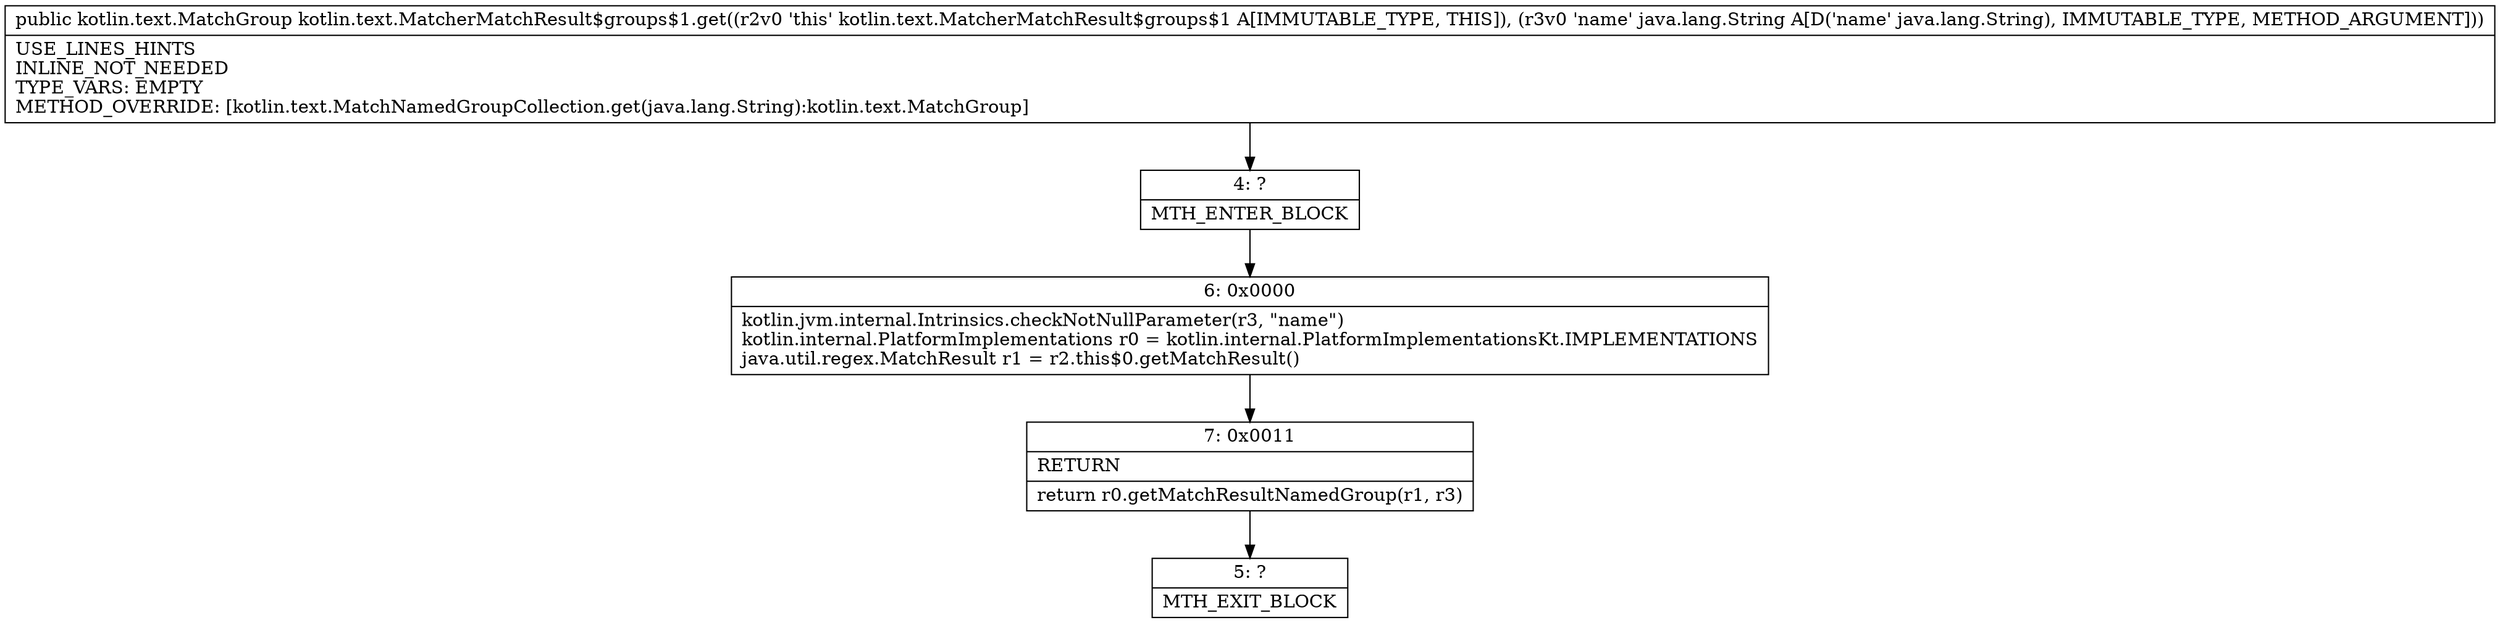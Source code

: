 digraph "CFG forkotlin.text.MatcherMatchResult$groups$1.get(Ljava\/lang\/String;)Lkotlin\/text\/MatchGroup;" {
Node_4 [shape=record,label="{4\:\ ?|MTH_ENTER_BLOCK\l}"];
Node_6 [shape=record,label="{6\:\ 0x0000|kotlin.jvm.internal.Intrinsics.checkNotNullParameter(r3, \"name\")\lkotlin.internal.PlatformImplementations r0 = kotlin.internal.PlatformImplementationsKt.IMPLEMENTATIONS\ljava.util.regex.MatchResult r1 = r2.this$0.getMatchResult()\l}"];
Node_7 [shape=record,label="{7\:\ 0x0011|RETURN\l|return r0.getMatchResultNamedGroup(r1, r3)\l}"];
Node_5 [shape=record,label="{5\:\ ?|MTH_EXIT_BLOCK\l}"];
MethodNode[shape=record,label="{public kotlin.text.MatchGroup kotlin.text.MatcherMatchResult$groups$1.get((r2v0 'this' kotlin.text.MatcherMatchResult$groups$1 A[IMMUTABLE_TYPE, THIS]), (r3v0 'name' java.lang.String A[D('name' java.lang.String), IMMUTABLE_TYPE, METHOD_ARGUMENT]))  | USE_LINES_HINTS\lINLINE_NOT_NEEDED\lTYPE_VARS: EMPTY\lMETHOD_OVERRIDE: [kotlin.text.MatchNamedGroupCollection.get(java.lang.String):kotlin.text.MatchGroup]\l}"];
MethodNode -> Node_4;Node_4 -> Node_6;
Node_6 -> Node_7;
Node_7 -> Node_5;
}

